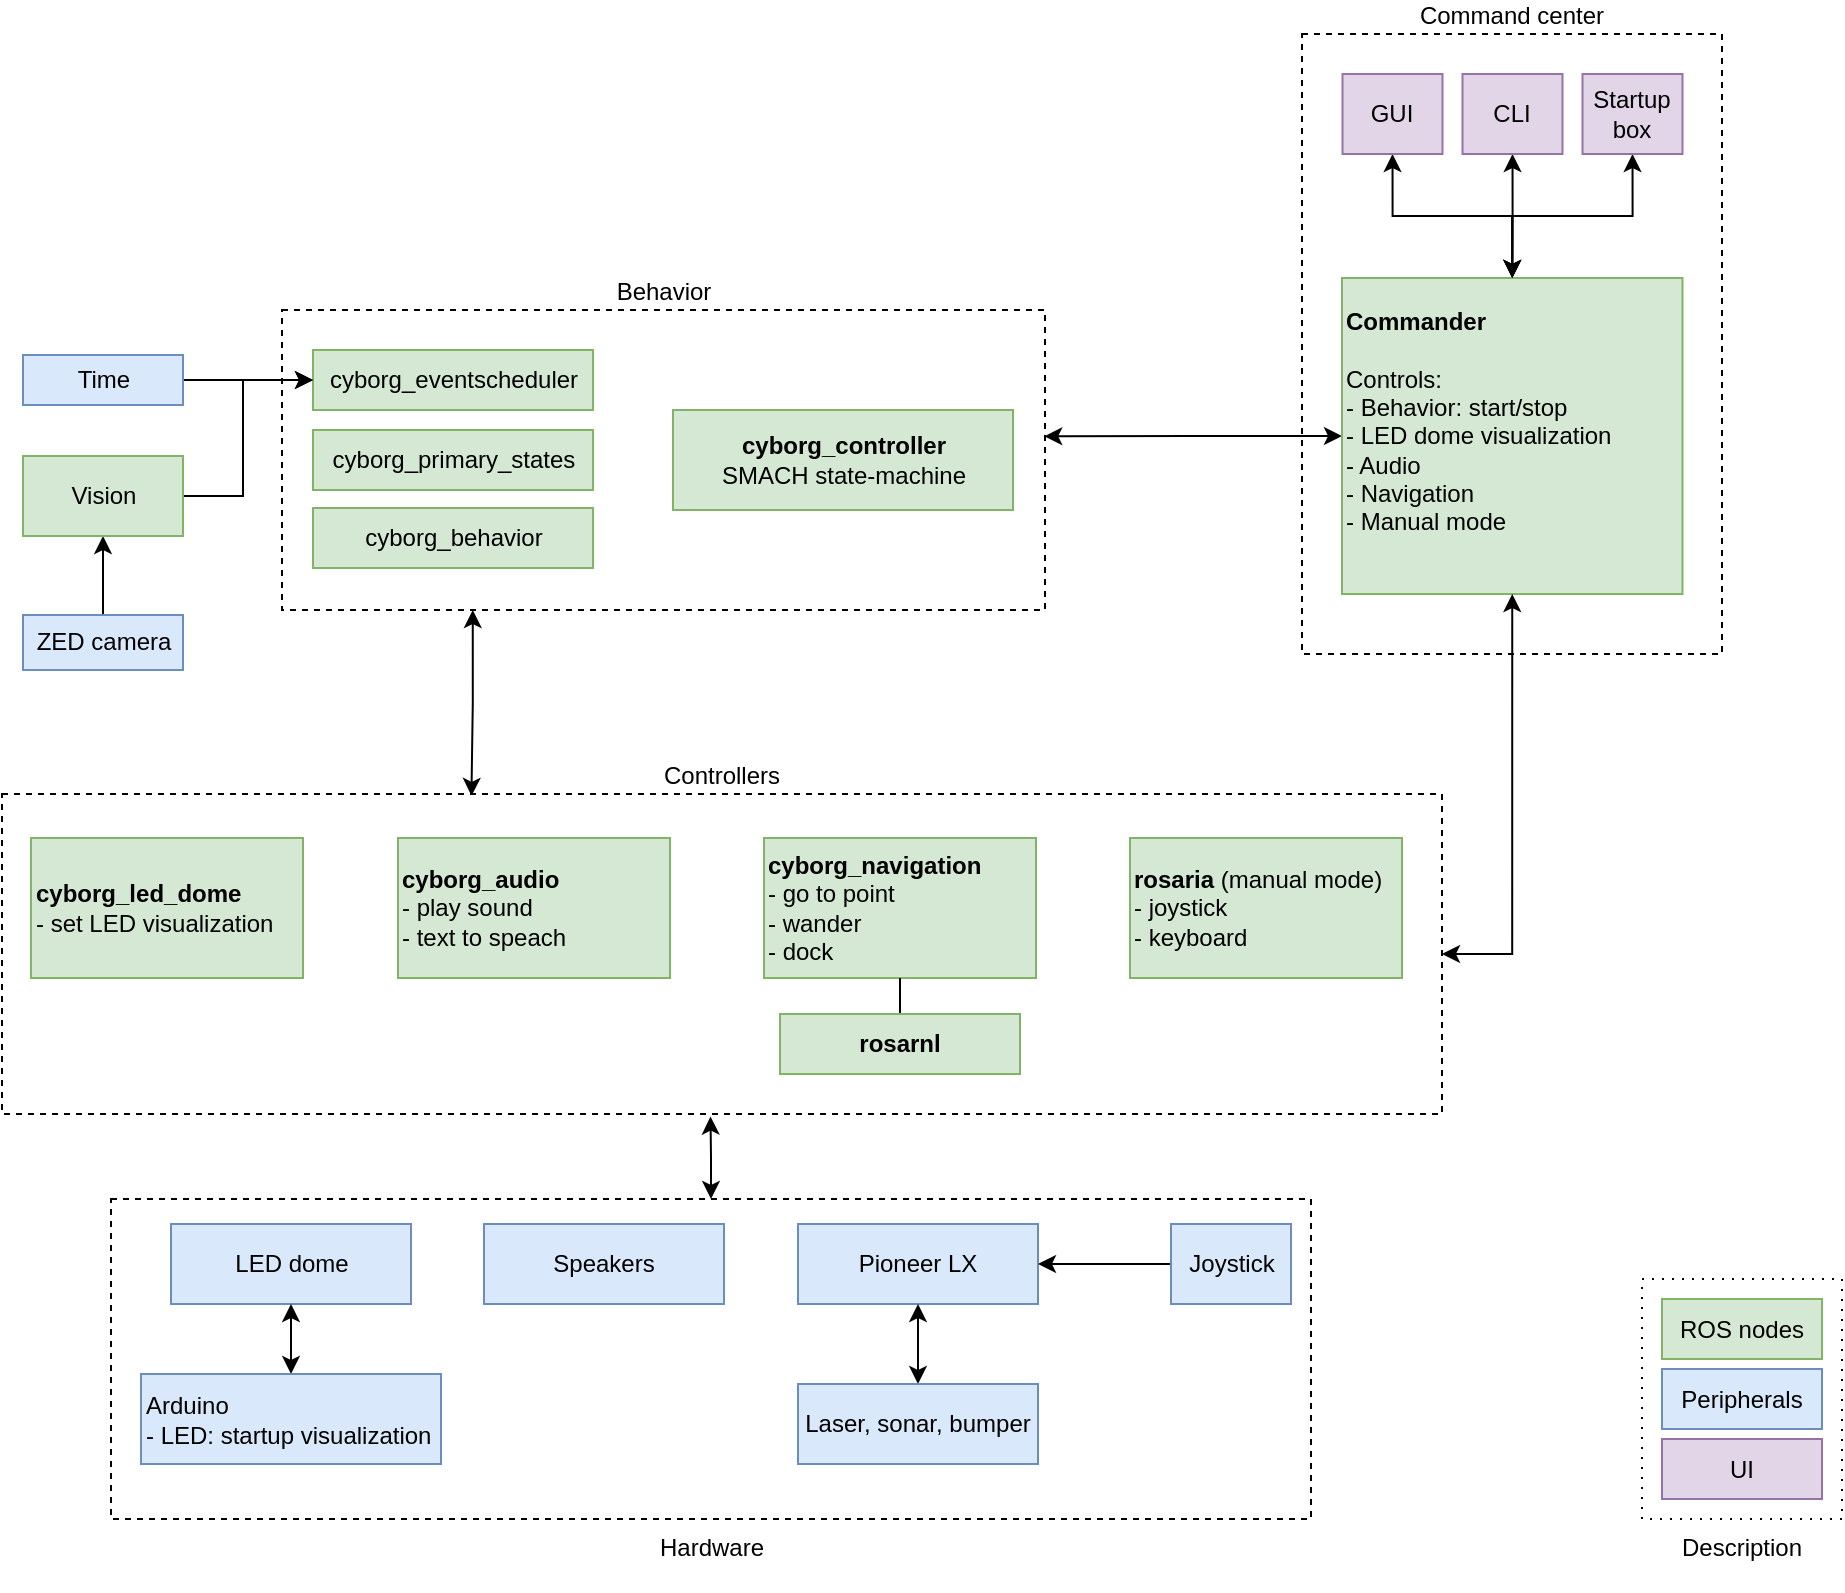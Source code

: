<mxfile version="12.5.3" type="device"><diagram id="6OnpdtAAKKhr5p_AtVlW" name="Page-1"><mxGraphModel dx="1422" dy="973" grid="1" gridSize="10" guides="1" tooltips="1" connect="1" arrows="1" fold="1" page="1" pageScale="1" pageWidth="1169" pageHeight="827" math="0" shadow="0"><root><mxCell id="0"/><mxCell id="1" parent="0"/><mxCell id="jXuBJ1nVAAcOgqzTFtKq-44" value="&lt;div&gt;Command center&lt;/div&gt;" style="rounded=0;whiteSpace=wrap;html=1;dashed=1;labelPosition=center;verticalLabelPosition=top;align=center;verticalAlign=bottom;" parent="1" vertex="1"><mxGeometry x="860" y="40" width="210" height="310" as="geometry"/></mxCell><mxCell id="HqgvPJcCoIpI_5qpytdA-13" style="edgeStyle=orthogonalEdgeStyle;rounded=0;orthogonalLoop=1;jettySize=auto;html=1;exitX=0.25;exitY=1;exitDx=0;exitDy=0;entryX=0.326;entryY=0.006;entryDx=0;entryDy=0;entryPerimeter=0;startArrow=classic;startFill=1;endArrow=classic;endFill=1;" parent="1" source="jXuBJ1nVAAcOgqzTFtKq-5" target="1Ipf9dVRUQRrrsdZAD5U-11" edge="1"><mxGeometry relative="1" as="geometry"/></mxCell><mxCell id="jXuBJ1nVAAcOgqzTFtKq-5" value="&lt;div&gt;Behavior&lt;/div&gt;" style="rounded=0;whiteSpace=wrap;html=1;dashed=1;labelPosition=center;verticalLabelPosition=top;align=center;verticalAlign=bottom;" parent="1" vertex="1"><mxGeometry x="350" y="178" width="381.5" height="150" as="geometry"/></mxCell><mxCell id="HqgvPJcCoIpI_5qpytdA-5" style="edgeStyle=orthogonalEdgeStyle;rounded=0;orthogonalLoop=1;jettySize=auto;html=1;exitX=0;exitY=0.5;exitDx=0;exitDy=0;entryX=0.999;entryY=0.421;entryDx=0;entryDy=0;entryPerimeter=0;endArrow=classic;endFill=1;startArrow=classic;startFill=1;" parent="1" source="1Ipf9dVRUQRrrsdZAD5U-7" target="jXuBJ1nVAAcOgqzTFtKq-5" edge="1"><mxGeometry relative="1" as="geometry"/></mxCell><mxCell id="1Ipf9dVRUQRrrsdZAD5U-7" value="&lt;b&gt;Commander&lt;/b&gt;&lt;br&gt;&lt;br&gt;&lt;div&gt;Controls:&lt;/div&gt;&lt;div&gt;- Behavior: start/stop&lt;br&gt;&lt;/div&gt;&lt;div&gt;- LED dome visualization&lt;/div&gt;&lt;div&gt;- Audio&lt;/div&gt;&lt;div&gt;- Navigation&lt;/div&gt;&lt;div&gt;- Manual mode&lt;br&gt;&lt;/div&gt;&lt;div&gt;&lt;br&gt;&lt;/div&gt;" style="rounded=0;whiteSpace=wrap;html=1;align=left;fillColor=#d5e8d4;strokeColor=#82b366;fontColor=#000000;" parent="1" vertex="1"><mxGeometry x="880" y="162" width="170.25" height="158" as="geometry"/></mxCell><mxCell id="1Ipf9dVRUQRrrsdZAD5U-39" value="&lt;div&gt;cyborg_eventscheduler&lt;/div&gt;" style="rounded=0;whiteSpace=wrap;html=1;fillColor=#d5e8d4;strokeColor=#82b366;fontColor=#000000;" parent="1" vertex="1"><mxGeometry x="365.5" y="198" width="140" height="30" as="geometry"/></mxCell><mxCell id="1Ipf9dVRUQRrrsdZAD5U-32" value="cyborg_behavior" style="rounded=0;whiteSpace=wrap;html=1;align=center;fillColor=#d5e8d4;strokeColor=#82b366;fontColor=#000000;" parent="1" vertex="1"><mxGeometry x="365.5" y="277" width="140" height="30" as="geometry"/></mxCell><mxCell id="1Ipf9dVRUQRrrsdZAD5U-43" style="edgeStyle=orthogonalEdgeStyle;rounded=0;orthogonalLoop=1;jettySize=auto;html=1;exitX=1;exitY=0.5;exitDx=0;exitDy=0;entryX=0.5;entryY=1;entryDx=0;entryDy=0;startArrow=classic;startFill=1;" parent="1" source="1Ipf9dVRUQRrrsdZAD5U-11" target="1Ipf9dVRUQRrrsdZAD5U-7" edge="1"><mxGeometry relative="1" as="geometry"/></mxCell><mxCell id="HqgvPJcCoIpI_5qpytdA-9" style="edgeStyle=orthogonalEdgeStyle;rounded=0;orthogonalLoop=1;jettySize=auto;html=1;exitX=0.5;exitY=0;exitDx=0;exitDy=0;entryX=0.5;entryY=1;entryDx=0;entryDy=0;startArrow=none;startFill=0;endArrow=classic;endFill=1;" parent="1" source="1Ipf9dVRUQRrrsdZAD5U-44" target="liCN6XQj_wZ74_ZR0JUV-1" edge="1"><mxGeometry relative="1" as="geometry"/></mxCell><mxCell id="1Ipf9dVRUQRrrsdZAD5U-44" value="ZED camera" style="rounded=0;whiteSpace=wrap;html=1;fillColor=#dae8fc;strokeColor=#6c8ebf;fontColor=#000000;" parent="1" vertex="1"><mxGeometry x="220.5" y="330.5" width="80" height="27.5" as="geometry"/></mxCell><mxCell id="1Ipf9dVRUQRrrsdZAD5U-11" value="&lt;div&gt;Controllers&lt;/div&gt;" style="rounded=0;whiteSpace=wrap;html=1;dashed=1;labelPosition=center;verticalLabelPosition=top;align=center;verticalAlign=bottom;" parent="1" vertex="1"><mxGeometry x="210" y="420" width="720" height="160" as="geometry"/></mxCell><mxCell id="1Ipf9dVRUQRrrsdZAD5U-8" value="&lt;div align=&quot;left&quot;&gt;cyborg_led_dome&lt;/div&gt;&lt;div align=&quot;left&quot;&gt;&lt;span style=&quot;font-weight: normal&quot;&gt;- set LED visualization&lt;/span&gt;&lt;br&gt;&lt;/div&gt;" style="rounded=0;whiteSpace=wrap;html=1;fillColor=#d5e8d4;strokeColor=#82b366;fontColor=#000000;fontStyle=1;align=left;" parent="1" vertex="1"><mxGeometry x="224.5" y="442" width="136" height="70" as="geometry"/></mxCell><mxCell id="1Ipf9dVRUQRrrsdZAD5U-9" value="&lt;div align=&quot;left&quot;&gt;cyborg_audio&lt;/div&gt;&lt;div align=&quot;left&quot;&gt;&lt;span style=&quot;font-weight: normal&quot;&gt;- play sound&lt;/span&gt;&lt;/div&gt;&lt;div align=&quot;left&quot;&gt;&lt;span style=&quot;font-weight: normal&quot;&gt;- text to speach&lt;/span&gt;&lt;br&gt;&lt;/div&gt;" style="rounded=0;whiteSpace=wrap;html=1;fillColor=#d5e8d4;strokeColor=#82b366;fontColor=#000000;fontStyle=1;align=left;" parent="1" vertex="1"><mxGeometry x="408" y="442" width="136" height="70" as="geometry"/></mxCell><mxCell id="1Ipf9dVRUQRrrsdZAD5U-10" value="&lt;div align=&quot;left&quot;&gt;cyborg_navigation&lt;/div&gt;&lt;div align=&quot;left&quot;&gt;&lt;span style=&quot;font-weight: normal&quot;&gt;- go to point&lt;/span&gt;&lt;/div&gt;&lt;div align=&quot;left&quot;&gt;&lt;span style=&quot;font-weight: normal&quot;&gt;- wander&lt;/span&gt;&lt;/div&gt;&lt;div align=&quot;left&quot;&gt;&lt;span style=&quot;font-weight: normal&quot;&gt;- dock&lt;/span&gt;&lt;br&gt;&lt;/div&gt;" style="rounded=0;whiteSpace=wrap;html=1;fillColor=#d5e8d4;strokeColor=#82b366;fontColor=#000000;fontStyle=1;align=left;" parent="1" vertex="1"><mxGeometry x="591" y="442" width="136" height="70" as="geometry"/></mxCell><mxCell id="1Ipf9dVRUQRrrsdZAD5U-47" style="edgeStyle=orthogonalEdgeStyle;rounded=0;orthogonalLoop=1;jettySize=auto;html=1;exitX=0.5;exitY=1;exitDx=0;exitDy=0;startArrow=classic;startFill=1;fontColor=#000;" parent="1" source="1Ipf9dVRUQRrrsdZAD5U-46" target="1Ipf9dVRUQRrrsdZAD5U-7" edge="1"><mxGeometry relative="1" as="geometry"/></mxCell><mxCell id="1Ipf9dVRUQRrrsdZAD5U-46" value="GUI&lt;br&gt;" style="rounded=0;whiteSpace=wrap;html=1;align=center;fillColor=#e1d5e7;strokeColor=#9673a6;fontColor=#000;" parent="1" vertex="1"><mxGeometry x="880.25" y="60" width="50" height="40" as="geometry"/></mxCell><mxCell id="gCPgkVrLY4gSI0CWrWjf-4" style="edgeStyle=orthogonalEdgeStyle;rounded=0;orthogonalLoop=1;jettySize=auto;html=1;exitX=0.5;exitY=1;exitDx=0;exitDy=0;entryX=0.5;entryY=0;entryDx=0;entryDy=0;startArrow=classic;startFill=1;" parent="1" source="gCPgkVrLY4gSI0CWrWjf-2" target="1Ipf9dVRUQRrrsdZAD5U-7" edge="1"><mxGeometry relative="1" as="geometry"/></mxCell><mxCell id="gCPgkVrLY4gSI0CWrWjf-2" value="CLI" style="rounded=0;whiteSpace=wrap;html=1;align=center;fillColor=#e1d5e7;strokeColor=#9673a6;fontColor=#000;" parent="1" vertex="1"><mxGeometry x="940.25" y="60" width="50" height="40" as="geometry"/></mxCell><mxCell id="gCPgkVrLY4gSI0CWrWjf-5" style="edgeStyle=orthogonalEdgeStyle;rounded=0;orthogonalLoop=1;jettySize=auto;html=1;exitX=0.5;exitY=1;exitDx=0;exitDy=0;entryX=0.5;entryY=0;entryDx=0;entryDy=0;startArrow=classic;startFill=1;" parent="1" source="gCPgkVrLY4gSI0CWrWjf-3" target="1Ipf9dVRUQRrrsdZAD5U-7" edge="1"><mxGeometry relative="1" as="geometry"/></mxCell><mxCell id="gCPgkVrLY4gSI0CWrWjf-3" value="Startup box" style="rounded=0;whiteSpace=wrap;html=1;align=center;fillColor=#e1d5e7;strokeColor=#9673a6;fontColor=#000;" parent="1" vertex="1"><mxGeometry x="1000.25" y="60" width="50" height="40" as="geometry"/></mxCell><mxCell id="HqgvPJcCoIpI_5qpytdA-10" style="edgeStyle=orthogonalEdgeStyle;rounded=0;orthogonalLoop=1;jettySize=auto;html=1;exitX=1;exitY=0.5;exitDx=0;exitDy=0;entryX=0;entryY=0.5;entryDx=0;entryDy=0;startArrow=none;startFill=0;endArrow=classic;endFill=1;" parent="1" source="liCN6XQj_wZ74_ZR0JUV-1" target="1Ipf9dVRUQRrrsdZAD5U-39" edge="1"><mxGeometry relative="1" as="geometry"><Array as="points"><mxPoint x="330.5" y="271.5"/><mxPoint x="330.5" y="213.5"/></Array></mxGeometry></mxCell><mxCell id="liCN6XQj_wZ74_ZR0JUV-1" value="Vision" style="rounded=0;whiteSpace=wrap;html=1;fillColor=#d5e8d4;strokeColor=#82b366;fontColor=#000000;" parent="1" vertex="1"><mxGeometry x="220.5" y="251" width="80" height="40" as="geometry"/></mxCell><mxCell id="HqgvPJcCoIpI_5qpytdA-8" style="edgeStyle=orthogonalEdgeStyle;rounded=0;orthogonalLoop=1;jettySize=auto;html=1;exitX=1;exitY=0.5;exitDx=0;exitDy=0;startArrow=none;startFill=0;endArrow=classic;endFill=1;" parent="1" source="liCN6XQj_wZ74_ZR0JUV-4" target="1Ipf9dVRUQRrrsdZAD5U-39" edge="1"><mxGeometry relative="1" as="geometry"/></mxCell><mxCell id="liCN6XQj_wZ74_ZR0JUV-4" value="Time" style="rounded=0;whiteSpace=wrap;html=1;fillColor=#dae8fc;strokeColor=#6c8ebf;fontColor=#000000;" parent="1" vertex="1"><mxGeometry x="220.5" y="200.5" width="80" height="25" as="geometry"/></mxCell><mxCell id="HqgvPJcCoIpI_5qpytdA-16" style="edgeStyle=orthogonalEdgeStyle;rounded=0;orthogonalLoop=1;jettySize=auto;html=1;exitX=0.5;exitY=0;exitDx=0;exitDy=0;entryX=0.492;entryY=1.008;entryDx=0;entryDy=0;entryPerimeter=0;startArrow=classic;startFill=1;endArrow=classic;endFill=1;" parent="1" source="liCN6XQj_wZ74_ZR0JUV-7" target="1Ipf9dVRUQRrrsdZAD5U-11" edge="1"><mxGeometry relative="1" as="geometry"/></mxCell><mxCell id="liCN6XQj_wZ74_ZR0JUV-7" value="Hardware" style="rounded=0;whiteSpace=wrap;html=1;labelPosition=center;verticalLabelPosition=bottom;align=center;verticalAlign=top;dashed=1;" parent="1" vertex="1"><mxGeometry x="264.5" y="622.5" width="600" height="160" as="geometry"/></mxCell><mxCell id="liCN6XQj_wZ74_ZR0JUV-13" value="LED dome" style="rounded=0;whiteSpace=wrap;html=1;fillColor=#dae8fc;strokeColor=#6c8ebf;fontColor=#000000;" parent="1" vertex="1"><mxGeometry x="294.5" y="635" width="120" height="40" as="geometry"/></mxCell><mxCell id="liCN6XQj_wZ74_ZR0JUV-14" value="Pioneer LX" style="rounded=0;whiteSpace=wrap;html=1;fillColor=#dae8fc;strokeColor=#6c8ebf;fontColor=#000000;" parent="1" vertex="1"><mxGeometry x="608" y="635" width="120" height="40" as="geometry"/></mxCell><mxCell id="liCN6XQj_wZ74_ZR0JUV-15" value="Speakers" style="rounded=0;whiteSpace=wrap;html=1;fillColor=#dae8fc;strokeColor=#6c8ebf;fontColor=#000000;" parent="1" vertex="1"><mxGeometry x="451" y="635" width="120" height="40" as="geometry"/></mxCell><mxCell id="liCN6XQj_wZ74_ZR0JUV-21" value="&lt;div&gt;&lt;font color=&quot;#000000&quot;&gt;Description&lt;/font&gt;&lt;/div&gt;&lt;div&gt;&lt;font color=&quot;#000000&quot;&gt;&lt;br&gt;&lt;/font&gt;&lt;/div&gt;" style="rounded=0;whiteSpace=wrap;html=1;fontColor=#000000;labelPosition=center;verticalLabelPosition=bottom;align=center;verticalAlign=top;dashed=1;dashPattern=1 4;" parent="1" vertex="1"><mxGeometry x="1030" y="662.5" width="100" height="120" as="geometry"/></mxCell><mxCell id="liCN6XQj_wZ74_ZR0JUV-17" value="ROS nodes" style="rounded=0;whiteSpace=wrap;html=1;fillColor=#d5e8d4;strokeColor=#82b366;fontColor=#000000;" parent="1" vertex="1"><mxGeometry x="1040" y="672.5" width="80" height="30" as="geometry"/></mxCell><mxCell id="liCN6XQj_wZ74_ZR0JUV-18" value="Peripherals" style="rounded=0;whiteSpace=wrap;html=1;fillColor=#dae8fc;strokeColor=#6c8ebf;fontColor=#000000;" parent="1" vertex="1"><mxGeometry x="1040" y="707.5" width="80" height="30" as="geometry"/></mxCell><mxCell id="liCN6XQj_wZ74_ZR0JUV-19" value="UI" style="rounded=0;whiteSpace=wrap;html=1;fillColor=#e1d5e7;strokeColor=#9673a6;fontColor=#000000;" parent="1" vertex="1"><mxGeometry x="1040" y="742.5" width="80" height="30" as="geometry"/></mxCell><mxCell id="liCN6XQj_wZ74_ZR0JUV-24" style="edgeStyle=orthogonalEdgeStyle;rounded=0;orthogonalLoop=1;jettySize=auto;html=1;exitX=0.5;exitY=1;exitDx=0;exitDy=0;startArrow=classic;startFill=1;fontColor=#000000;" parent="1" source="liCN6XQj_wZ74_ZR0JUV-21" target="liCN6XQj_wZ74_ZR0JUV-21" edge="1"><mxGeometry relative="1" as="geometry"/></mxCell><mxCell id="jXuBJ1nVAAcOgqzTFtKq-2" value="&lt;div align=&quot;left&quot;&gt;rosaria&lt;span style=&quot;font-weight: normal&quot;&gt; (manual mode)&lt;/span&gt;&lt;/div&gt;&lt;div align=&quot;left&quot;&gt;&lt;span style=&quot;font-weight: normal&quot;&gt;- joystick&lt;/span&gt;&lt;/div&gt;&lt;div align=&quot;left&quot;&gt;&lt;span style=&quot;font-weight: normal&quot;&gt;- keyboard&lt;br&gt;&lt;/span&gt;&lt;/div&gt;" style="rounded=0;whiteSpace=wrap;html=1;fillColor=#d5e8d4;strokeColor=#82b366;fontColor=#000000;fontStyle=1;align=left;" parent="1" vertex="1"><mxGeometry x="774" y="442" width="136" height="70" as="geometry"/></mxCell><mxCell id="jXuBJ1nVAAcOgqzTFtKq-4" value="" style="edgeStyle=orthogonalEdgeStyle;rounded=0;orthogonalLoop=1;jettySize=auto;html=1;" parent="1" source="jXuBJ1nVAAcOgqzTFtKq-3" target="liCN6XQj_wZ74_ZR0JUV-14" edge="1"><mxGeometry relative="1" as="geometry"/></mxCell><mxCell id="jXuBJ1nVAAcOgqzTFtKq-3" value="&lt;div&gt;Joystick&lt;/div&gt;" style="rounded=0;whiteSpace=wrap;html=1;fillColor=#dae8fc;strokeColor=#6c8ebf;fontColor=#000000;" parent="1" vertex="1"><mxGeometry x="794.5" y="635" width="60" height="40" as="geometry"/></mxCell><mxCell id="jXuBJ1nVAAcOgqzTFtKq-9" value="" style="edgeStyle=orthogonalEdgeStyle;rounded=0;orthogonalLoop=1;jettySize=auto;html=1;startArrow=classic;startFill=1;" parent="1" source="jXuBJ1nVAAcOgqzTFtKq-6" target="liCN6XQj_wZ74_ZR0JUV-14" edge="1"><mxGeometry relative="1" as="geometry"/></mxCell><mxCell id="jXuBJ1nVAAcOgqzTFtKq-6" value="Laser, sonar, bumper" style="rounded=0;whiteSpace=wrap;html=1;fillColor=#dae8fc;strokeColor=#6c8ebf;fontColor=#000000;" parent="1" vertex="1"><mxGeometry x="608" y="715" width="120" height="40" as="geometry"/></mxCell><mxCell id="jXuBJ1nVAAcOgqzTFtKq-16" value="&lt;div&gt;cyborg_primary_states&lt;/div&gt;" style="rounded=0;whiteSpace=wrap;html=1;fillColor=#d5e8d4;strokeColor=#82b366;fontColor=#000000;" parent="1" vertex="1"><mxGeometry x="365.5" y="238" width="140" height="30" as="geometry"/></mxCell><mxCell id="jXuBJ1nVAAcOgqzTFtKq-20" style="edgeStyle=orthogonalEdgeStyle;rounded=0;orthogonalLoop=1;jettySize=auto;html=1;exitX=0.5;exitY=0;exitDx=0;exitDy=0;entryX=0.5;entryY=1;entryDx=0;entryDy=0;startArrow=classic;startFill=1;" parent="1" source="1Ipf9dVRUQRrrsdZAD5U-28" target="liCN6XQj_wZ74_ZR0JUV-13" edge="1"><mxGeometry relative="1" as="geometry"/></mxCell><mxCell id="1Ipf9dVRUQRrrsdZAD5U-28" value="Arduino&lt;br&gt;- LED: startup visualization" style="rounded=0;whiteSpace=wrap;html=1;align=left;fillColor=#dae8fc;strokeColor=#6c8ebf;fontColor=#000000;" parent="1" vertex="1"><mxGeometry x="279.5" y="710" width="150" height="45" as="geometry"/></mxCell><mxCell id="jXuBJ1nVAAcOgqzTFtKq-25" value="&lt;div&gt;&lt;b&gt;cyborg_controller&lt;/b&gt;&lt;/div&gt;&lt;div&gt;SMACH state-machine&lt;br&gt;&lt;/div&gt;" style="rounded=0;whiteSpace=wrap;html=1;fillColor=#d5e8d4;strokeColor=#82b366;fontColor=#000000;" parent="1" vertex="1"><mxGeometry x="545.5" y="228" width="170" height="50" as="geometry"/></mxCell><mxCell id="HqgvPJcCoIpI_5qpytdA-4" style="edgeStyle=orthogonalEdgeStyle;rounded=0;orthogonalLoop=1;jettySize=auto;html=1;exitX=0.5;exitY=0;exitDx=0;exitDy=0;entryX=0.5;entryY=1;entryDx=0;entryDy=0;endArrow=none;endFill=0;" parent="1" source="HqgvPJcCoIpI_5qpytdA-1" target="1Ipf9dVRUQRrrsdZAD5U-10" edge="1"><mxGeometry relative="1" as="geometry"/></mxCell><mxCell id="HqgvPJcCoIpI_5qpytdA-1" value="rosarnl" style="rounded=0;whiteSpace=wrap;html=1;fillColor=#d5e8d4;strokeColor=#82b366;fontColor=#000000;fontStyle=1" parent="1" vertex="1"><mxGeometry x="599" y="530" width="120" height="30" as="geometry"/></mxCell></root></mxGraphModel></diagram></mxfile>